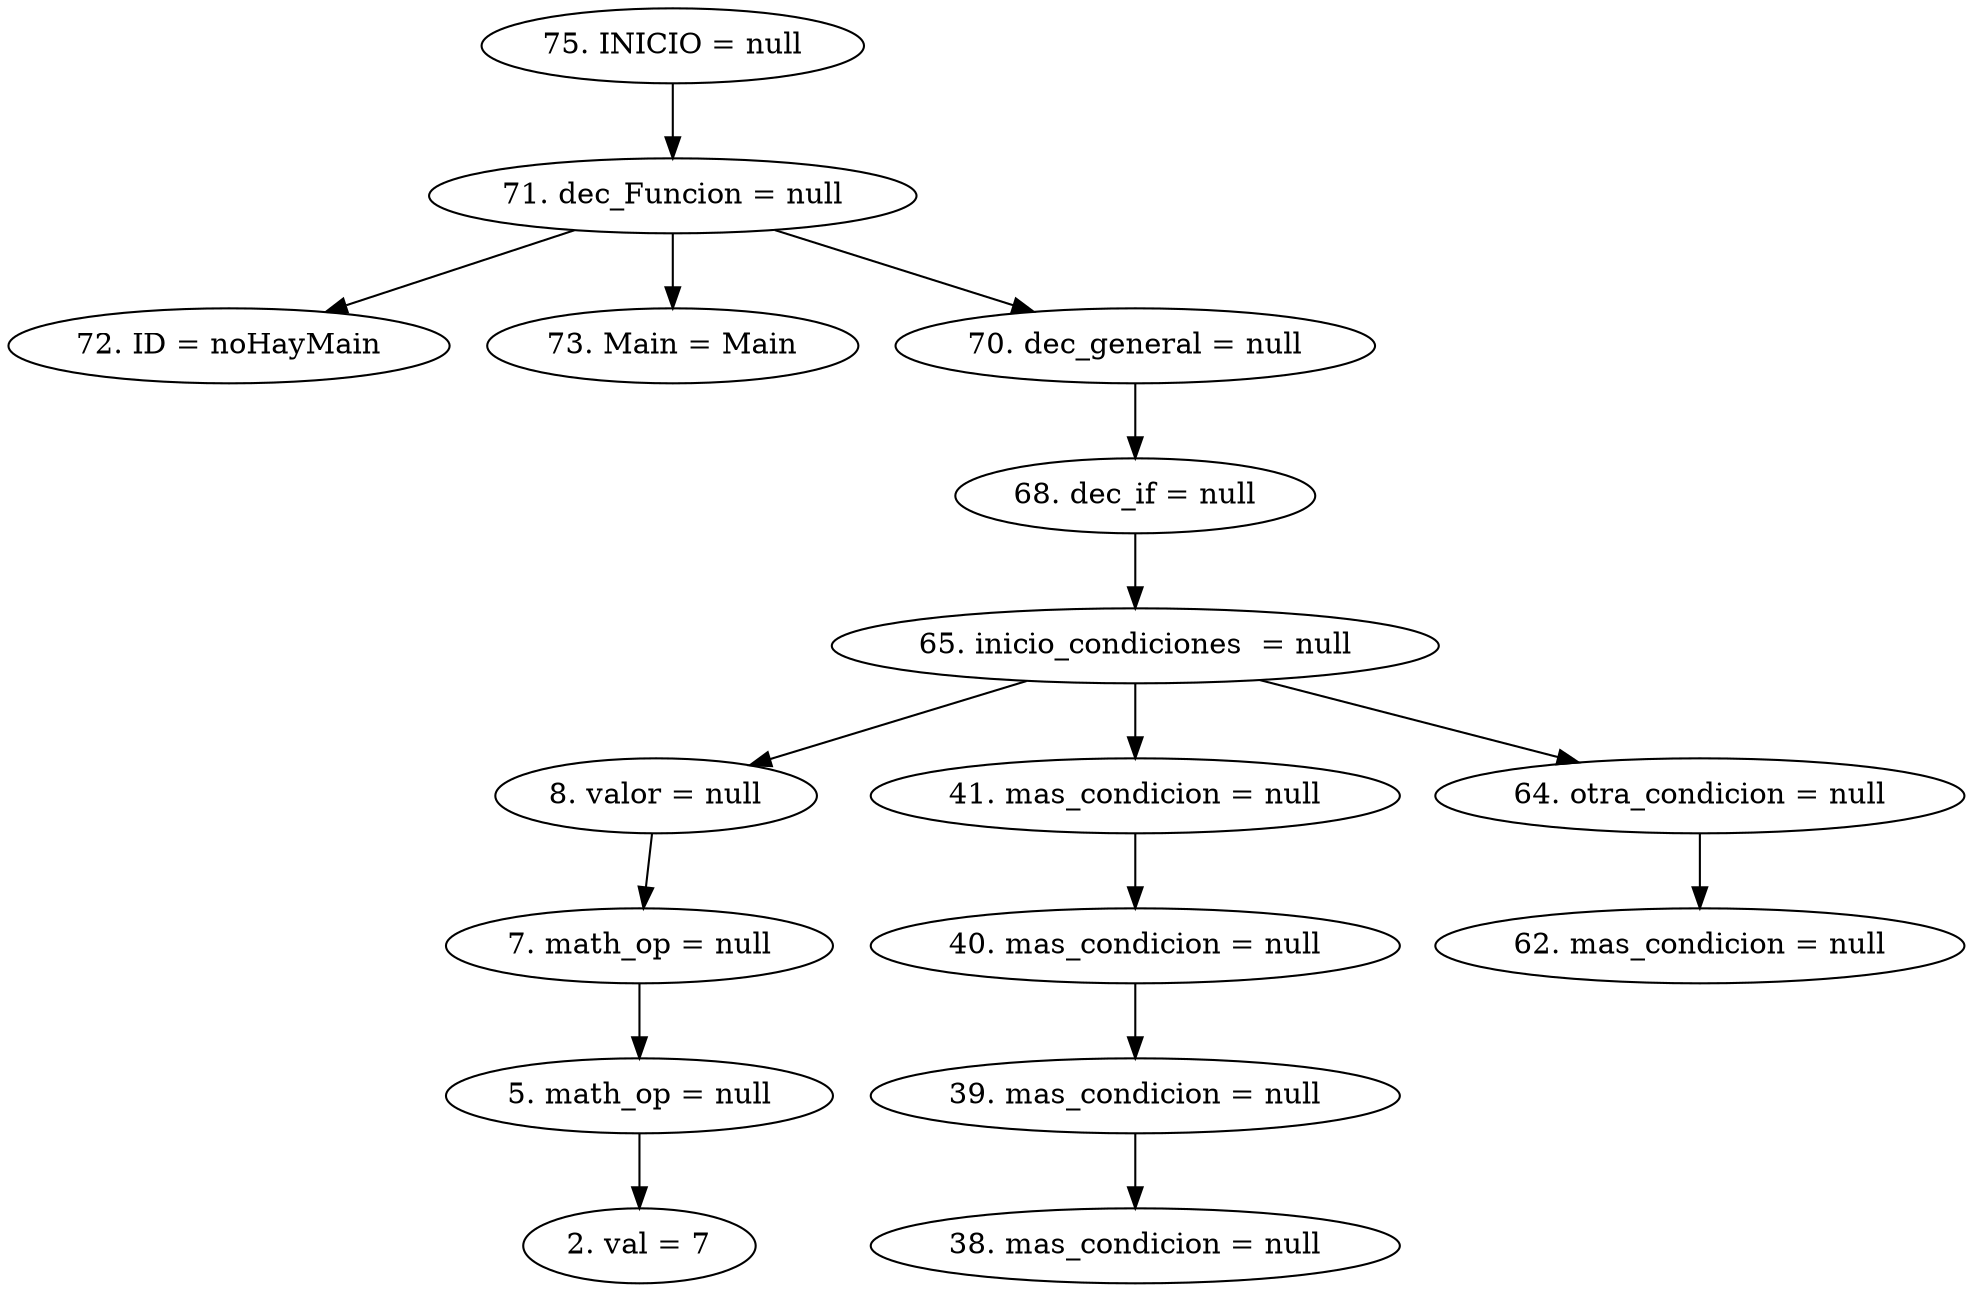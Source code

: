 digraph G {
"75. INICIO = null"->"71. dec_Funcion = null"
"71. dec_Funcion = null"->"72. ID = noHayMain"
"71. dec_Funcion = null"->"73. Main = Main"
"71. dec_Funcion = null"->"70. dec_general = null"
"70. dec_general = null"->"68. dec_if = null"
"68. dec_if = null"->"65. inicio_condiciones  = null"
"65. inicio_condiciones  = null"->"8. valor = null"
"8. valor = null"->"7. math_op = null"
"7. math_op = null"->"5. math_op = null"
"5. math_op = null"->"2. val = 7"
"65. inicio_condiciones  = null"->"41. mas_condicion = null"
"41. mas_condicion = null"->"40. mas_condicion = null"
"40. mas_condicion = null"->"39. mas_condicion = null"
"39. mas_condicion = null"->"38. mas_condicion = null"
"65. inicio_condiciones  = null"->"64. otra_condicion = null"
"64. otra_condicion = null"->"62. mas_condicion = null"


}
